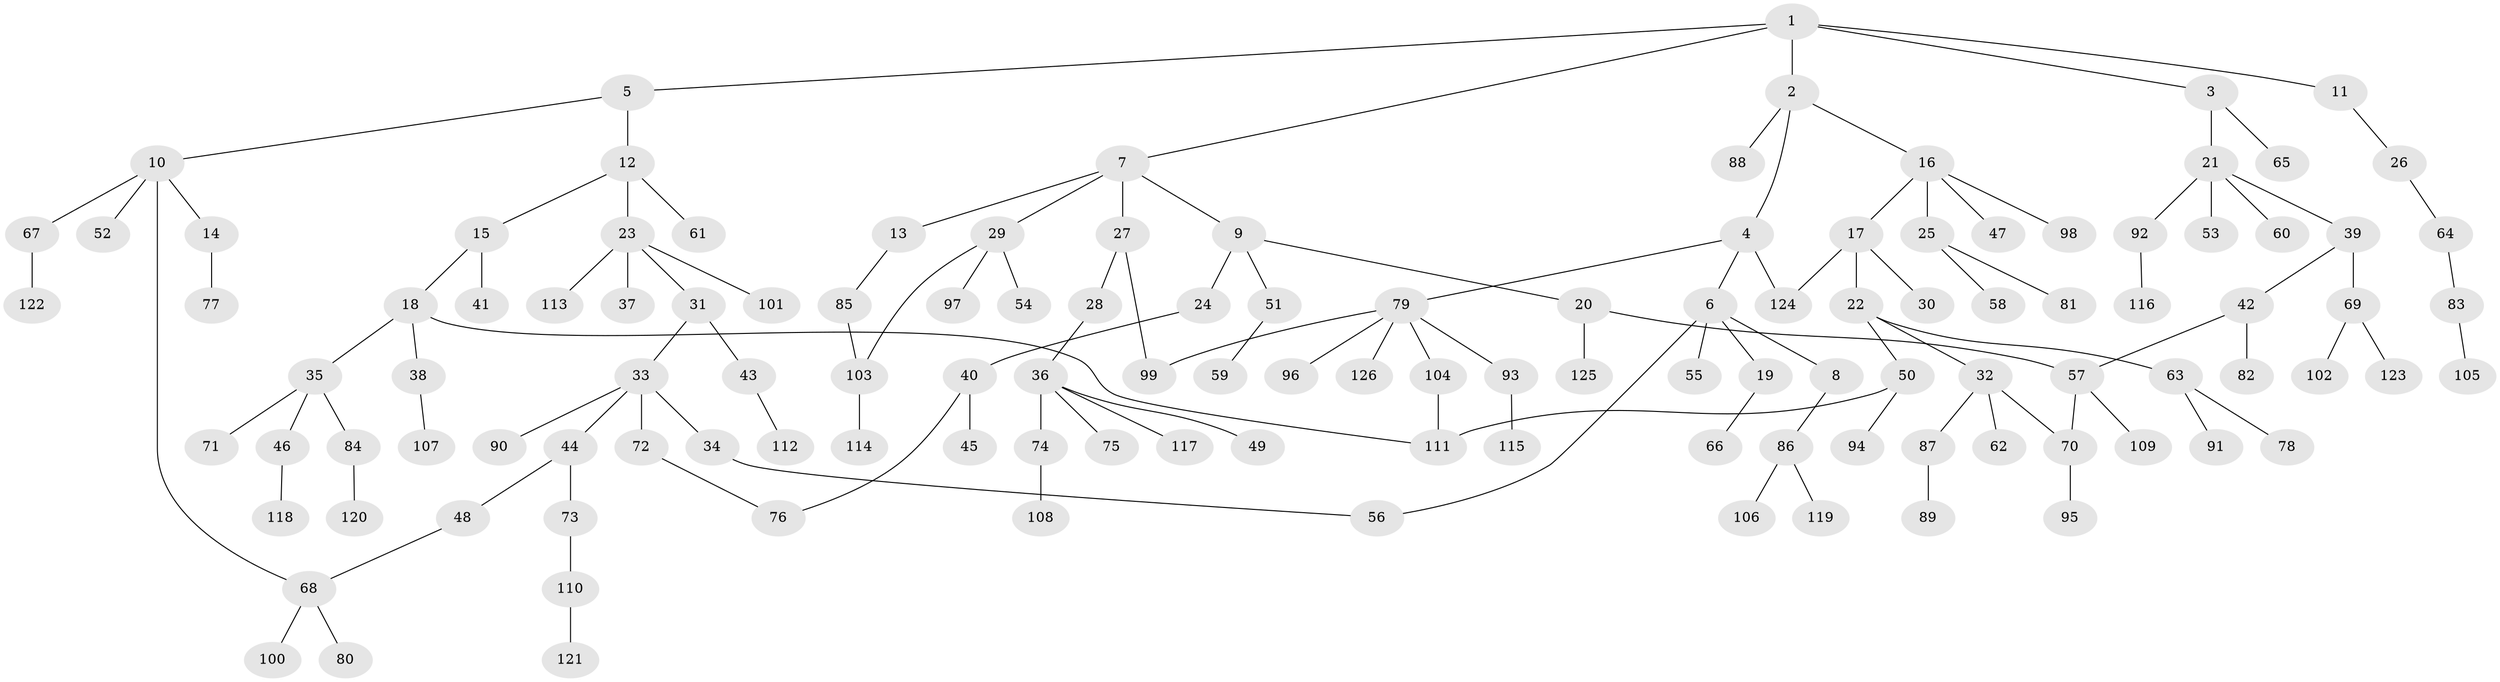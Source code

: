 // coarse degree distribution, {5: 0.06818181818181818, 4: 0.07954545454545454, 3: 0.13636363636363635, 1: 0.4318181818181818, 2: 0.26136363636363635, 10: 0.011363636363636364, 6: 0.011363636363636364}
// Generated by graph-tools (version 1.1) at 2025/16/03/04/25 18:16:54]
// undirected, 126 vertices, 135 edges
graph export_dot {
graph [start="1"]
  node [color=gray90,style=filled];
  1;
  2;
  3;
  4;
  5;
  6;
  7;
  8;
  9;
  10;
  11;
  12;
  13;
  14;
  15;
  16;
  17;
  18;
  19;
  20;
  21;
  22;
  23;
  24;
  25;
  26;
  27;
  28;
  29;
  30;
  31;
  32;
  33;
  34;
  35;
  36;
  37;
  38;
  39;
  40;
  41;
  42;
  43;
  44;
  45;
  46;
  47;
  48;
  49;
  50;
  51;
  52;
  53;
  54;
  55;
  56;
  57;
  58;
  59;
  60;
  61;
  62;
  63;
  64;
  65;
  66;
  67;
  68;
  69;
  70;
  71;
  72;
  73;
  74;
  75;
  76;
  77;
  78;
  79;
  80;
  81;
  82;
  83;
  84;
  85;
  86;
  87;
  88;
  89;
  90;
  91;
  92;
  93;
  94;
  95;
  96;
  97;
  98;
  99;
  100;
  101;
  102;
  103;
  104;
  105;
  106;
  107;
  108;
  109;
  110;
  111;
  112;
  113;
  114;
  115;
  116;
  117;
  118;
  119;
  120;
  121;
  122;
  123;
  124;
  125;
  126;
  1 -- 2;
  1 -- 3;
  1 -- 5;
  1 -- 7;
  1 -- 11;
  2 -- 4;
  2 -- 16;
  2 -- 88;
  3 -- 21;
  3 -- 65;
  4 -- 6;
  4 -- 79;
  4 -- 124;
  5 -- 10;
  5 -- 12;
  6 -- 8;
  6 -- 19;
  6 -- 55;
  6 -- 56;
  7 -- 9;
  7 -- 13;
  7 -- 27;
  7 -- 29;
  8 -- 86;
  9 -- 20;
  9 -- 24;
  9 -- 51;
  10 -- 14;
  10 -- 52;
  10 -- 67;
  10 -- 68;
  11 -- 26;
  12 -- 15;
  12 -- 23;
  12 -- 61;
  13 -- 85;
  14 -- 77;
  15 -- 18;
  15 -- 41;
  16 -- 17;
  16 -- 25;
  16 -- 47;
  16 -- 98;
  17 -- 22;
  17 -- 30;
  17 -- 124;
  18 -- 35;
  18 -- 38;
  18 -- 111;
  19 -- 66;
  20 -- 57;
  20 -- 125;
  21 -- 39;
  21 -- 53;
  21 -- 60;
  21 -- 92;
  22 -- 32;
  22 -- 50;
  22 -- 63;
  23 -- 31;
  23 -- 37;
  23 -- 101;
  23 -- 113;
  24 -- 40;
  25 -- 58;
  25 -- 81;
  26 -- 64;
  27 -- 28;
  27 -- 99;
  28 -- 36;
  29 -- 54;
  29 -- 97;
  29 -- 103;
  31 -- 33;
  31 -- 43;
  32 -- 62;
  32 -- 70;
  32 -- 87;
  33 -- 34;
  33 -- 44;
  33 -- 72;
  33 -- 90;
  34 -- 56;
  35 -- 46;
  35 -- 71;
  35 -- 84;
  36 -- 49;
  36 -- 74;
  36 -- 75;
  36 -- 117;
  38 -- 107;
  39 -- 42;
  39 -- 69;
  40 -- 45;
  40 -- 76;
  42 -- 82;
  42 -- 57;
  43 -- 112;
  44 -- 48;
  44 -- 73;
  46 -- 118;
  48 -- 68;
  50 -- 94;
  50 -- 111;
  51 -- 59;
  57 -- 109;
  57 -- 70;
  63 -- 78;
  63 -- 91;
  64 -- 83;
  67 -- 122;
  68 -- 80;
  68 -- 100;
  69 -- 102;
  69 -- 123;
  70 -- 95;
  72 -- 76;
  73 -- 110;
  74 -- 108;
  79 -- 93;
  79 -- 96;
  79 -- 104;
  79 -- 126;
  79 -- 99;
  83 -- 105;
  84 -- 120;
  85 -- 103;
  86 -- 106;
  86 -- 119;
  87 -- 89;
  92 -- 116;
  93 -- 115;
  103 -- 114;
  104 -- 111;
  110 -- 121;
}
